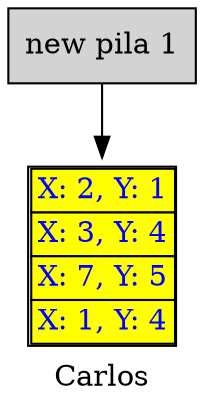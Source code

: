 digraph G { 
label="Carlos";
new_pila_1_0[shape=box, rankdir=UD, style=filled, label="new pila 1", pos="0,-0!"];
new_pila_1_0;

{rank=same;new_pila_1_0};
Nodo_new_pila_1_0[
	label=<
	<table border="1" cellborder="1" cellspacing="0">
		<tr><td bgcolor="yellow"><font color="#0000ff">X: 2, Y: 1</font></td></tr>
		<tr><td bgcolor="yellow"><font color="#0000ff">X: 3, Y: 4</font></td></tr>
		<tr><td bgcolor="yellow"><font color="#0000ff">X: 7, Y: 5</font></td></tr>
		<tr><td bgcolor="yellow"><font color="#0000ff">X: 1, Y: 4</font></td></tr>
	</table>>
    ,shape=plaintext];
new_pila_1_0->Nodo_new_pila_1_0;
}